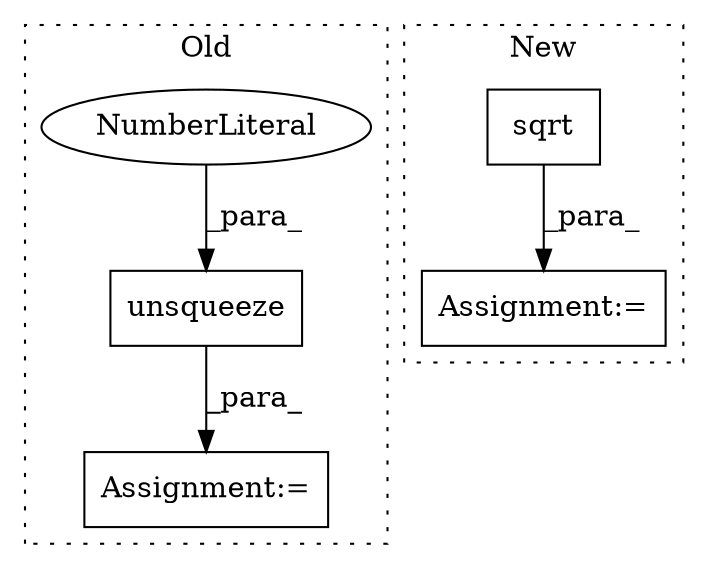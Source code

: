 digraph G {
subgraph cluster0 {
1 [label="unsqueeze" a="32" s="5398,5409" l="10,1" shape="box"];
3 [label="NumberLiteral" a="34" s="5408" l="1" shape="ellipse"];
5 [label="Assignment:=" a="7" s="5245" l="1" shape="box"];
label = "Old";
style="dotted";
}
subgraph cluster1 {
2 [label="sqrt" a="32" s="5336" l="6" shape="box"];
4 [label="Assignment:=" a="7" s="5458" l="1" shape="box"];
label = "New";
style="dotted";
}
1 -> 5 [label="_para_"];
2 -> 4 [label="_para_"];
3 -> 1 [label="_para_"];
}